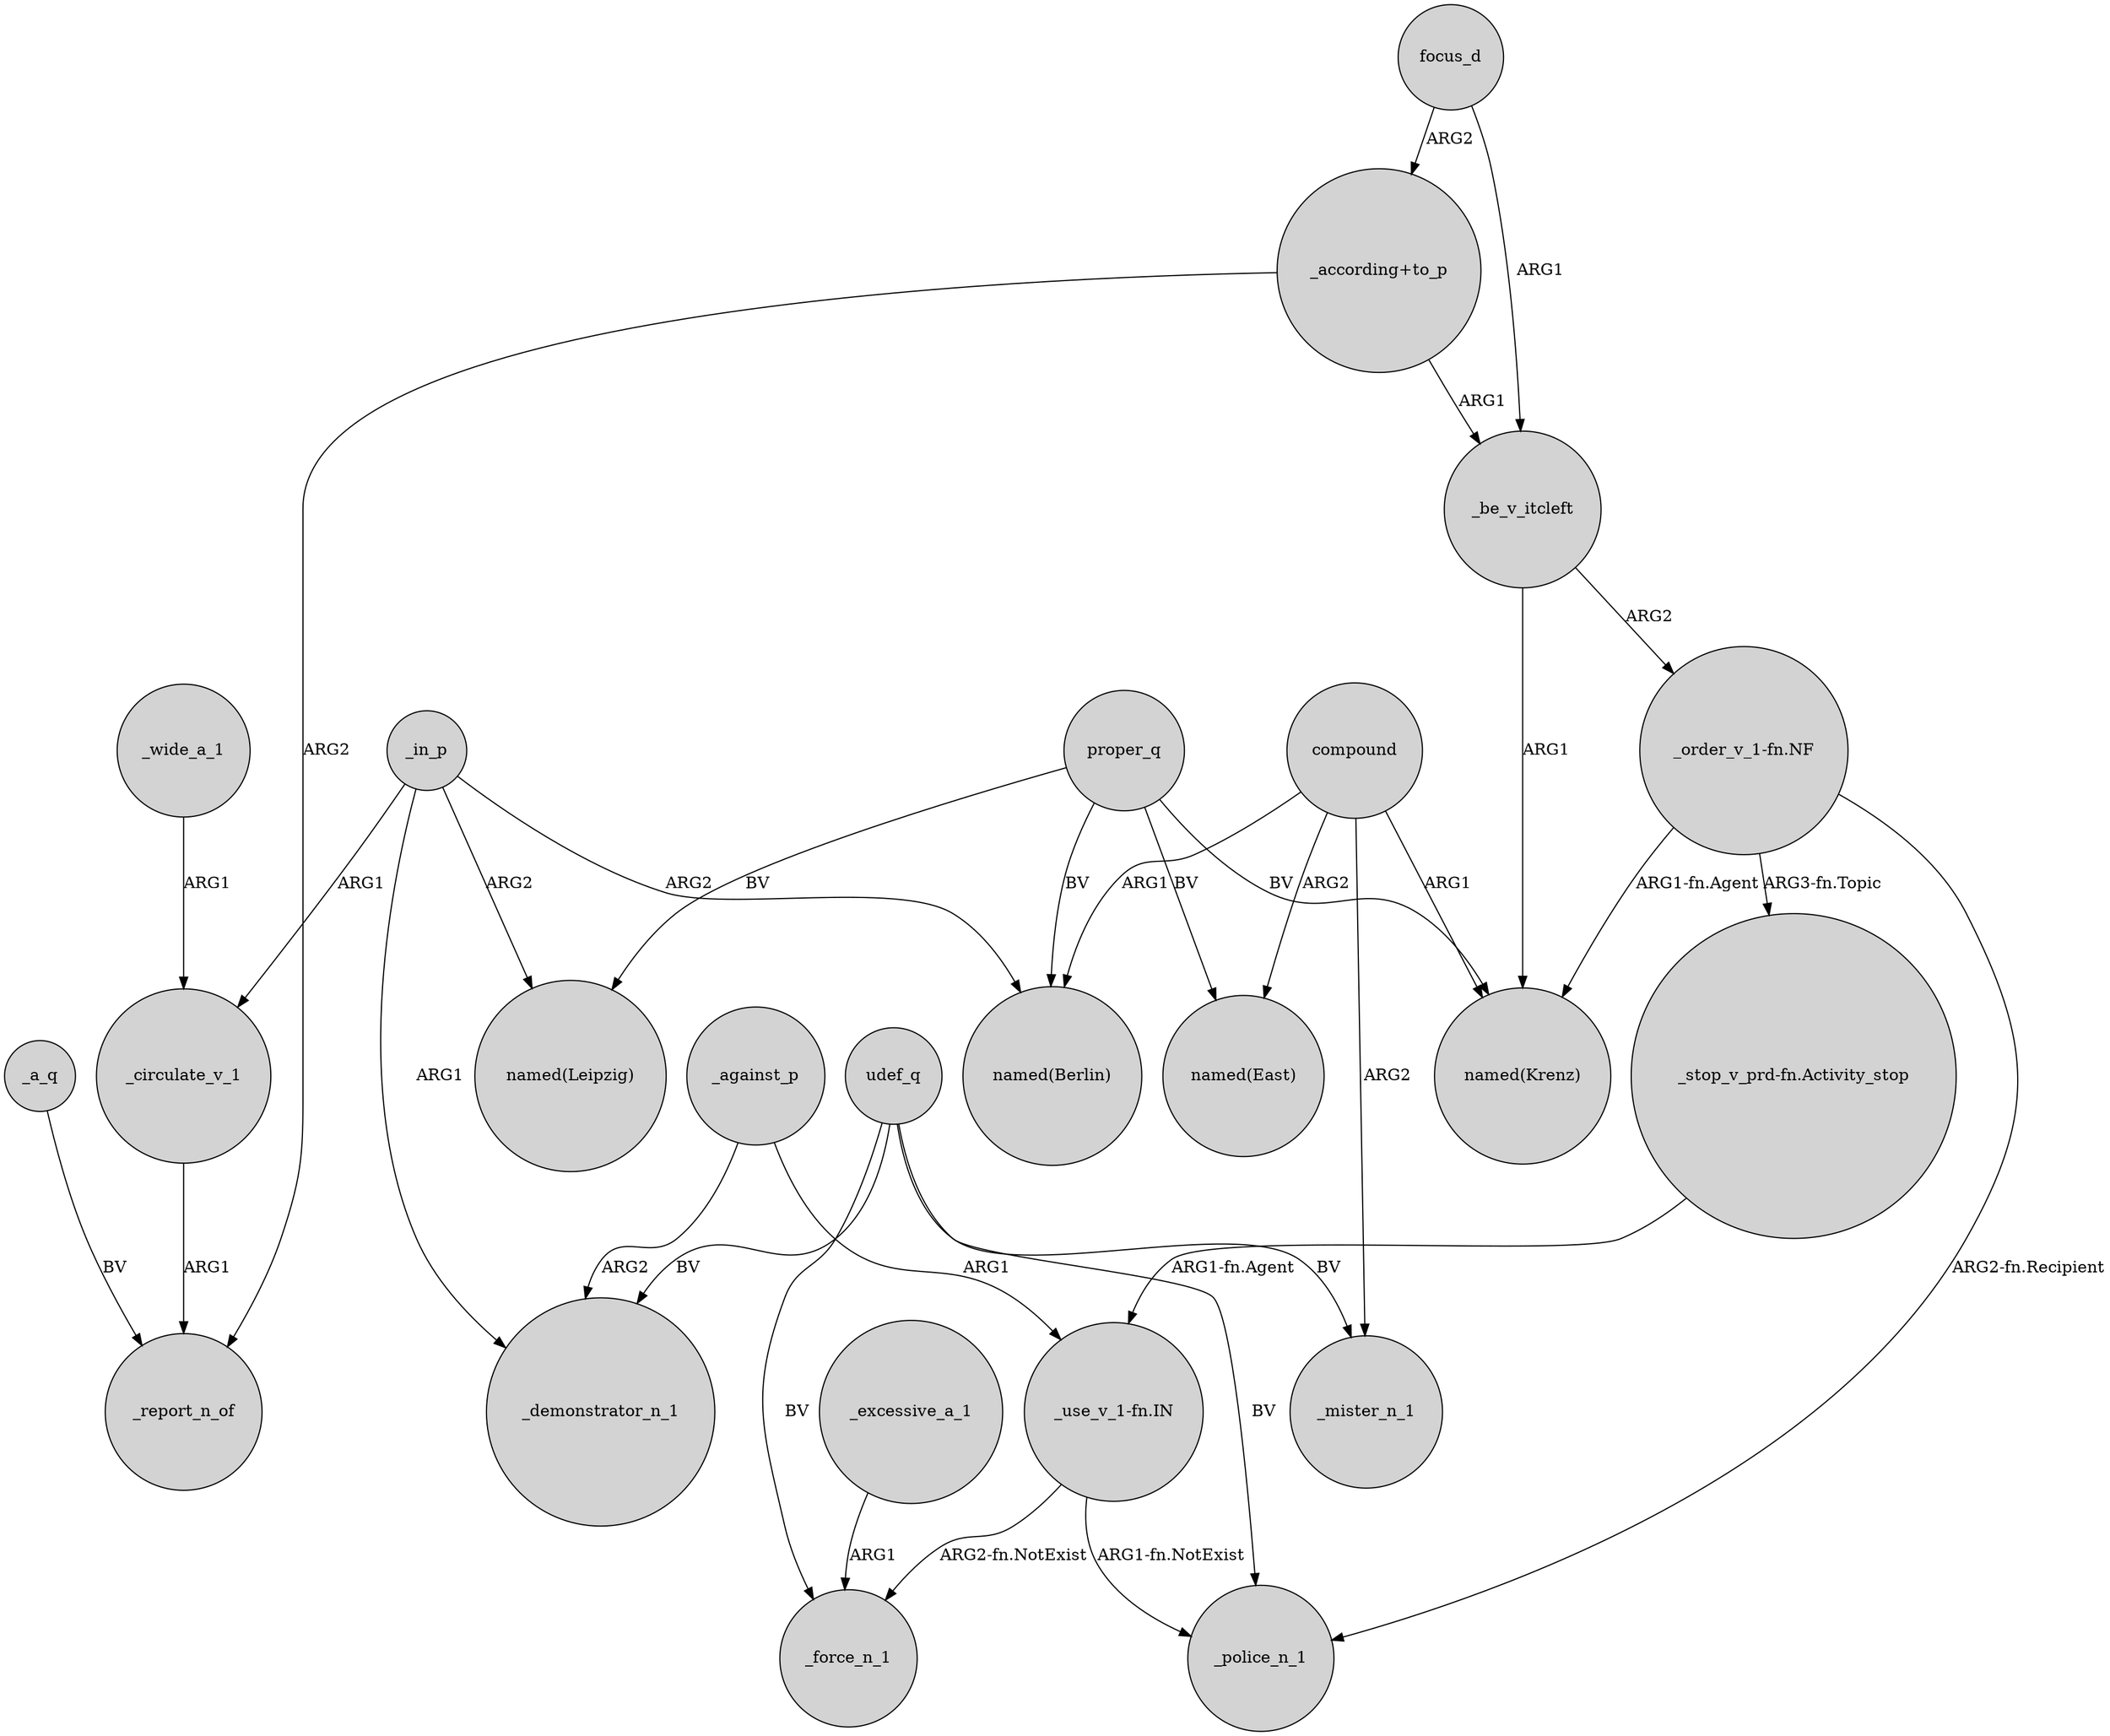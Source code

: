 digraph {
	node [shape=circle style=filled]
	_a_q -> _report_n_of [label=BV]
	"_according+to_p" -> _be_v_itcleft [label=ARG1]
	_excessive_a_1 -> _force_n_1 [label=ARG1]
	_be_v_itcleft -> "named(Krenz)" [label=ARG1]
	"_order_v_1-fn.NF" -> "_stop_v_prd-fn.Activity_stop" [label="ARG3-fn.Topic"]
	udef_q -> _force_n_1 [label=BV]
	compound -> _mister_n_1 [label=ARG2]
	proper_q -> "named(Krenz)" [label=BV]
	udef_q -> _mister_n_1 [label=BV]
	proper_q -> "named(Leipzig)" [label=BV]
	_in_p -> "named(Leipzig)" [label=ARG2]
	udef_q -> _demonstrator_n_1 [label=BV]
	_wide_a_1 -> _circulate_v_1 [label=ARG1]
	_be_v_itcleft -> "_order_v_1-fn.NF" [label=ARG2]
	"_order_v_1-fn.NF" -> "named(Krenz)" [label="ARG1-fn.Agent"]
	"_order_v_1-fn.NF" -> _police_n_1 [label="ARG2-fn.Recipient"]
	_in_p -> _circulate_v_1 [label=ARG1]
	udef_q -> _police_n_1 [label=BV]
	"_use_v_1-fn.IN" -> _police_n_1 [label="ARG1-fn.NotExist"]
	_against_p -> "_use_v_1-fn.IN" [label=ARG1]
	_in_p -> _demonstrator_n_1 [label=ARG1]
	"_stop_v_prd-fn.Activity_stop" -> "_use_v_1-fn.IN" [label="ARG1-fn.Agent"]
	_against_p -> _demonstrator_n_1 [label=ARG2]
	_circulate_v_1 -> _report_n_of [label=ARG1]
	focus_d -> "_according+to_p" [label=ARG2]
	_in_p -> "named(Berlin)" [label=ARG2]
	"_according+to_p" -> _report_n_of [label=ARG2]
	compound -> "named(Krenz)" [label=ARG1]
	compound -> "named(Berlin)" [label=ARG1]
	proper_q -> "named(Berlin)" [label=BV]
	"_use_v_1-fn.IN" -> _force_n_1 [label="ARG2-fn.NotExist"]
	proper_q -> "named(East)" [label=BV]
	focus_d -> _be_v_itcleft [label=ARG1]
	compound -> "named(East)" [label=ARG2]
}
